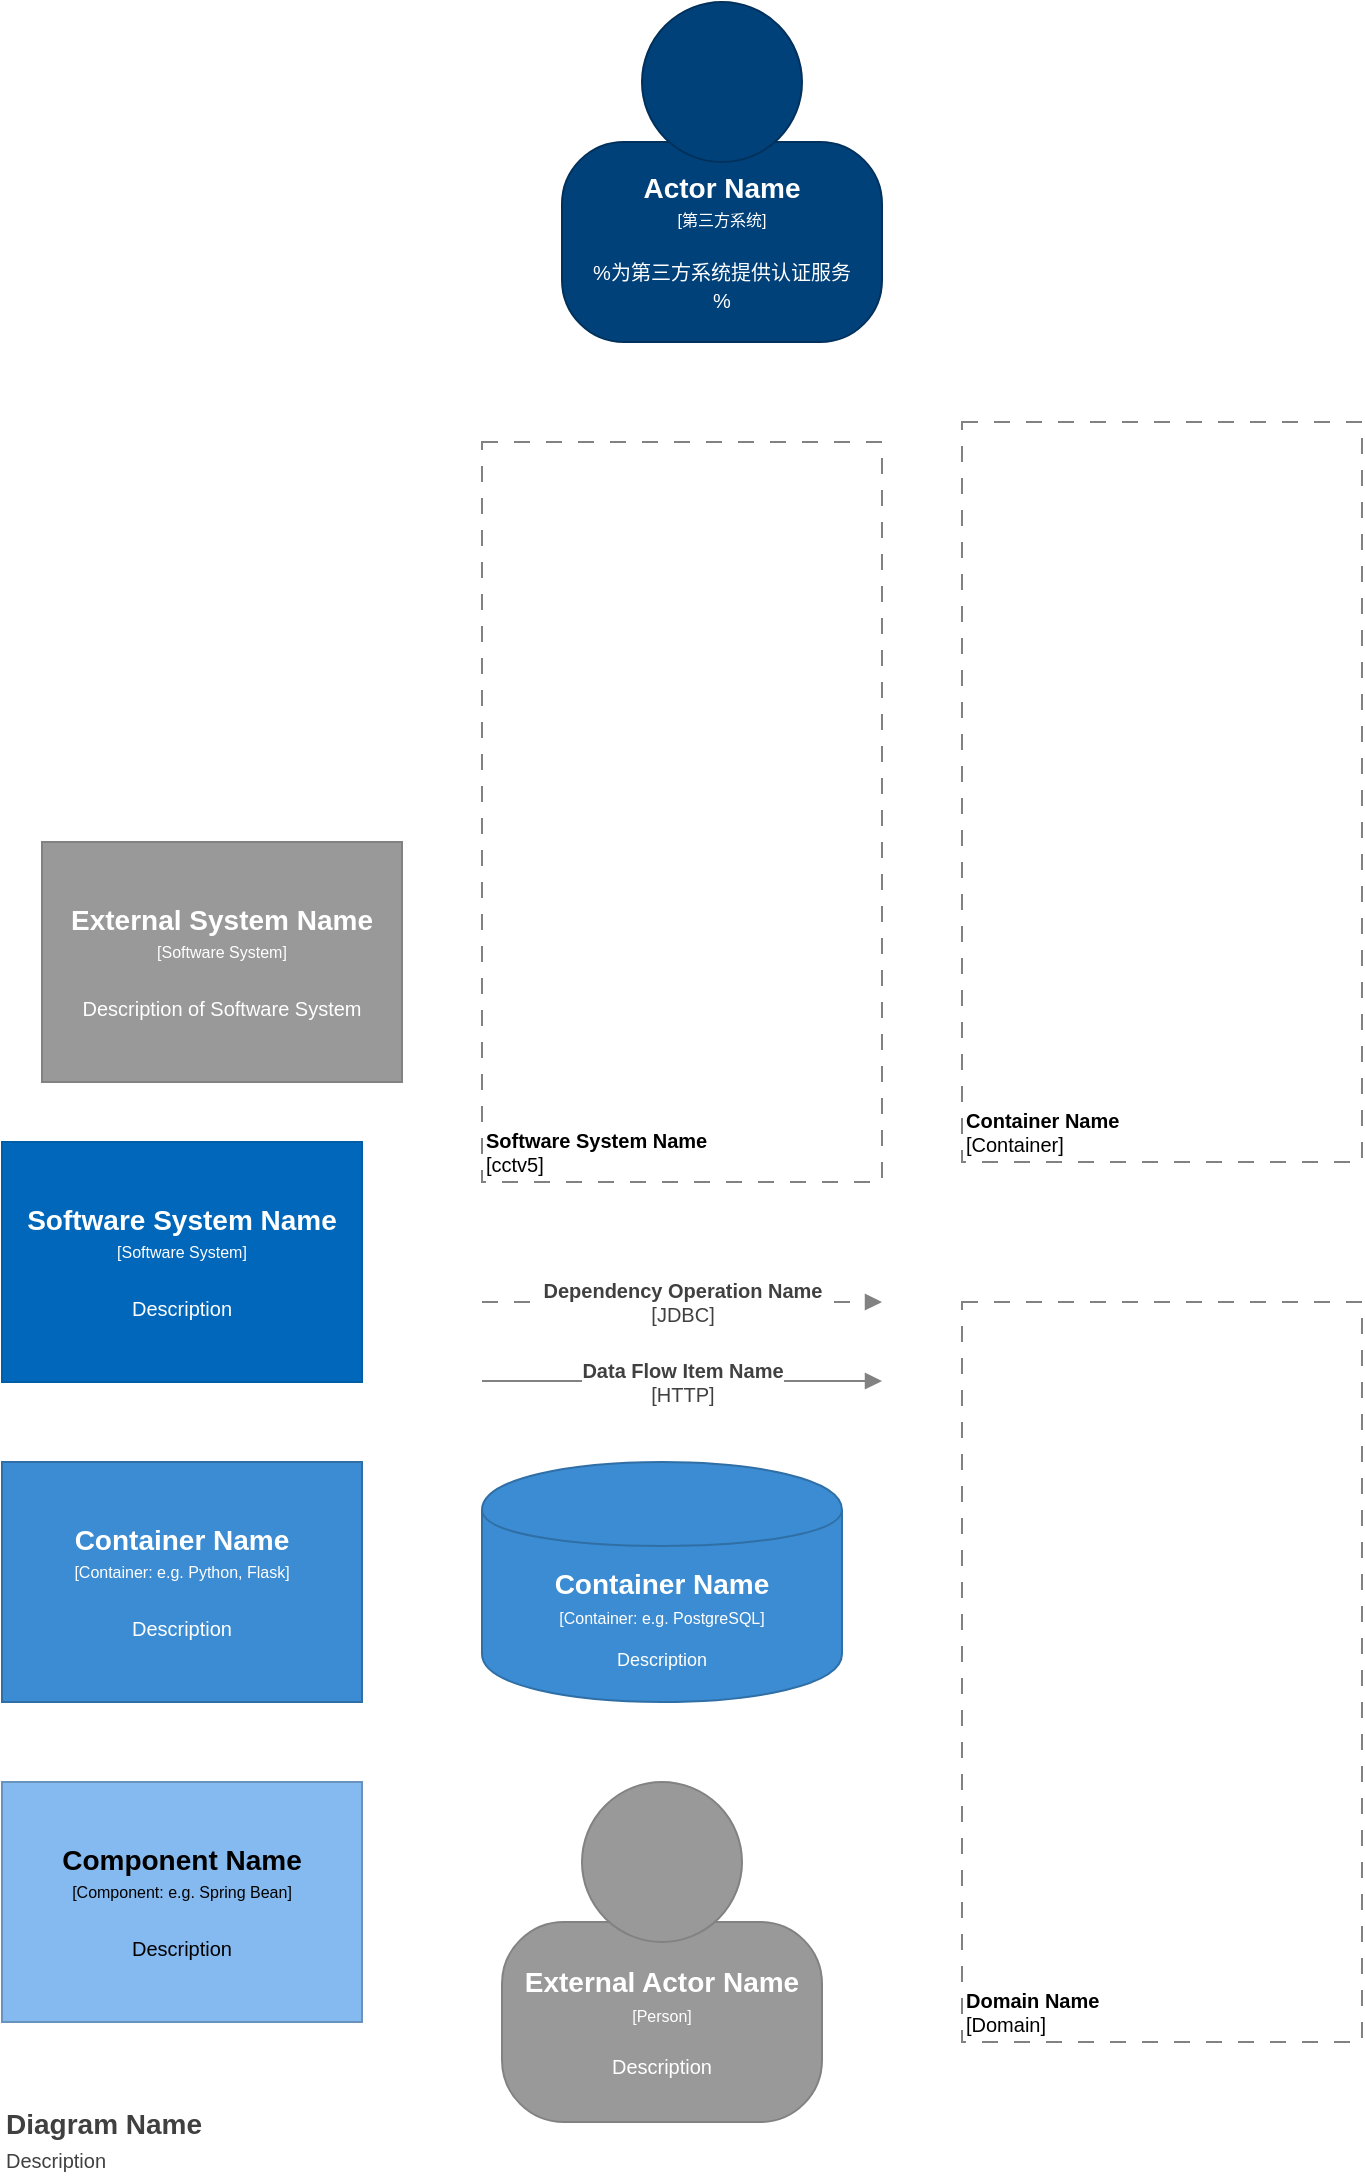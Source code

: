 <mxfile version="13.1.3" type="github"><diagram id="UJlyGFXVCkptwmDJzh81" name="Page-1"><mxGraphModel dx="1422" dy="1930" grid="1" gridSize="10" guides="1" tooltips="1" connect="1" arrows="1" fold="1" page="1" pageScale="1" pageWidth="827" pageHeight="1169" background="#ffffff" math="0" shadow="0"><root><object label="" id="0"><mxCell/></object><mxCell id="1" parent="0"/><object label="" placeholders="1" instruction="edit data of the lower shape within the group" id="5cVvOpawmlWqnZKX2nME-7"><mxCell style="group;resizable=0;" parent="1" vertex="1" connectable="0"><mxGeometry x="360" y="-170" width="160" height="170" as="geometry"/></mxCell></object><object label="&lt;div style=&quot;color: rgb(255 , 255 , 255) ; white-space: normal&quot;&gt;&lt;span style=&quot;font-size: 14px&quot;&gt;&lt;b&gt;%name%&lt;/b&gt;&lt;/span&gt;&lt;/div&gt;&lt;div style=&quot;color: rgb(255 , 255 , 255) ; white-space: normal&quot;&gt;&lt;font style=&quot;font-size: 8px&quot;&gt;[第三方系统]&lt;/font&gt;&lt;/div&gt;&lt;div style=&quot;color: rgb(255 , 255 , 255) ; white-space: normal ; font-size: 8px&quot;&gt;&lt;span style=&quot;font-size: x-small&quot;&gt;&lt;br&gt;&lt;/span&gt;&lt;/div&gt;&lt;div style=&quot;color: rgb(255 , 255 , 255) ; white-space: normal&quot;&gt;&lt;font size=&quot;1&quot;&gt;%为第三方系统提供认证服务&lt;/font&gt;&lt;/div&gt;&lt;div style=&quot;color: rgb(255 , 255 , 255) ; white-space: normal&quot;&gt;&lt;font size=&quot;1&quot;&gt;%&lt;/font&gt;&lt;/div&gt;" name="Actor Name" description="Description" placeholders="1" id="5cVvOpawmlWqnZKX2nME-5"><mxCell style="rounded=1;whiteSpace=wrap;html=1;strokeColor=#00315C;fillColor=#004179;fontColor=#000000;arcSize=31;" parent="5cVvOpawmlWqnZKX2nME-7" vertex="1"><mxGeometry y="70" width="160" height="100" as="geometry"/></mxCell></object><mxCell id="5cVvOpawmlWqnZKX2nME-6" value="" style="ellipse;whiteSpace=wrap;html=1;aspect=fixed;strokeColor=#00315C;fillColor=#004179;fontColor=#000000;" parent="5cVvOpawmlWqnZKX2nME-7" vertex="1"><mxGeometry x="40" width="80" height="80" as="geometry"/></mxCell><object label="&lt;font style=&quot;font-size: 10px&quot;&gt;&lt;b&gt;%name%&lt;/b&gt;&lt;br style=&quot;font-size: 10px&quot;&gt;[cctv5]&lt;/font&gt;" placeholders="1" name="Software System Name" id="5cVvOpawmlWqnZKX2nME-8"><mxCell style="rounded=0;whiteSpace=wrap;html=1;strokeColor=#828282;fillColor=none;fontColor=#000000;align=left;labelPosition=center;verticalLabelPosition=middle;verticalAlign=bottom;dashed=1;strokeWidth=1;perimeterSpacing=0;spacing=2;spacingTop=0;fontSize=10;dashPattern=8 8;" parent="1" vertex="1"><mxGeometry x="320" y="50" width="200" height="370" as="geometry"/></mxCell></object><object label="&lt;div style=&quot;color: rgb(255 , 255 , 255) ; white-space: normal&quot;&gt;&lt;span style=&quot;font-size: 14px&quot;&gt;&lt;b&gt;%name%&lt;/b&gt;&lt;/span&gt;&lt;/div&gt;&lt;div style=&quot;color: rgb(255 , 255 , 255) ; font-size: 12px ; white-space: normal&quot;&gt;&lt;font style=&quot;font-size: 8px&quot;&gt;[Container: %technology%]&lt;/font&gt;&lt;/div&gt;&lt;div style=&quot;color: rgb(255 , 255 , 255) ; white-space: normal ; font-size: 8px&quot;&gt;&lt;font style=&quot;line-height: 9.6px&quot;&gt;&lt;br&gt;&lt;/font&gt;&lt;/div&gt;&lt;div style=&quot;color: rgb(255 , 255 , 255) ; white-space: normal&quot;&gt;%description%&lt;/div&gt;" placeholders="1" name="Container Name" description="Description" technology="e.g. PostgreSQL" id="5cVvOpawmlWqnZKX2nME-9"><mxCell style="shape=cylinder;whiteSpace=wrap;html=1;boundedLbl=1;backgroundOutline=1;strokeColor=#2F6FA6;strokeWidth=1;fillColor=#3B8CD2;fontSize=9;fontColor=#000000;align=center;resizable=0;" parent="1" vertex="1"><mxGeometry x="320" y="560" width="180" height="120" as="geometry"/></mxCell></object><object label="&lt;b&gt;%name%&lt;/b&gt;&lt;br style=&quot;font-size: 10px&quot;&gt;[%technology%]" placeholders="1" name="Dependency Operation Name" technology="JDBC" id="5cVvOpawmlWqnZKX2nME-10"><mxCell style="endArrow=block;html=1;fontSize=10;fontColor=#404040;strokeWidth=1;endFill=1;dashed=1;dashPattern=8 8;strokeColor=#828282;elbow=vertical;" parent="1" edge="1"><mxGeometry width="50" height="50" relative="1" as="geometry"><mxPoint x="320" y="480" as="sourcePoint"/><mxPoint x="520" y="480" as="targetPoint"/></mxGeometry></mxCell></object><object label="&lt;span style=&quot;font-size: 10px&quot;&gt;&lt;b&gt;%name%&lt;/b&gt;&lt;br&gt;[%technology%]&lt;br&gt;&lt;/span&gt;" placeholders="1" name="Data Flow Item Name" technology="HTTP" id="5cVvOpawmlWqnZKX2nME-12"><mxCell style="endArrow=block;html=1;fontSize=10;fontColor=#404040;strokeWidth=1;endFill=1;strokeColor=#828282;elbow=vertical;" parent="1" edge="1"><mxGeometry width="50" height="50" relative="1" as="geometry"><mxPoint x="320" y="519.5" as="sourcePoint"/><mxPoint x="520" y="519.5" as="targetPoint"/></mxGeometry></mxCell></object><object label="%name%&lt;br style=&quot;font-size: 10px&quot;&gt;&lt;font size=&quot;1&quot;&gt;&lt;span style=&quot;font-weight: 400&quot;&gt;%description%&lt;/span&gt;&lt;/font&gt;" placeholders="1" name="Diagram Name" description="Description" id="5cVvOpawmlWqnZKX2nME-13"><mxCell style="text;html=1;resizable=0;points=[];autosize=1;align=left;verticalAlign=top;spacingTop=-4;fontSize=14;fontColor=#404040;fontStyle=1" parent="1" vertex="1"><mxGeometry x="80" y="880" width="110" height="40" as="geometry"/></mxCell></object><object label="&lt;div&gt;&lt;span style=&quot;font-size: 14px&quot;&gt;&lt;b&gt;%name%&lt;/b&gt;&lt;/span&gt;&lt;/div&gt;&lt;div&gt;&lt;span style=&quot;font-size: 8px&quot;&gt;[Software System&lt;/span&gt;&lt;span style=&quot;font-size: 8px&quot;&gt;]&lt;/span&gt;&lt;/div&gt;&lt;div&gt;&lt;span style=&quot;font-size: 8px&quot;&gt;&lt;br&gt;&lt;/span&gt;&lt;/div&gt;&lt;div&gt;&lt;font size=&quot;1&quot;&gt;%description%&lt;/font&gt;&lt;/div&gt;" placeholders="1" name="External System Name" description="Description of Software System" id="dcKwWc84L9W_I8fYm-3h-1"><mxCell style="rounded=0;whiteSpace=wrap;html=1;fillColor=#999999;fontColor=#FFFFFF;strokeColor=#828282;resizable=0;" parent="1" vertex="1"><mxGeometry x="100" y="250" width="180" height="120" as="geometry"/></mxCell></object><object label="&lt;div&gt;&lt;span style=&quot;font-size: 14px&quot;&gt;&lt;b&gt;%name%&lt;/b&gt;&lt;/span&gt;&lt;/div&gt;&lt;div&gt;&lt;span style=&quot;font-size: 8px&quot;&gt;[Software System]&lt;/span&gt;&lt;/div&gt;&lt;div&gt;&lt;span style=&quot;font-size: 8px&quot;&gt;&lt;br&gt;&lt;/span&gt;&lt;/div&gt;&lt;div&gt;&lt;font size=&quot;1&quot;&gt;%description%&lt;/font&gt;&lt;/div&gt;" placeholders="1" name="Software System Name" description="Description" id="dcKwWc84L9W_I8fYm-3h-2"><mxCell style="rounded=0;whiteSpace=wrap;html=1;fillColor=#0067BA;fontColor=#FFFFFF;strokeColor=#005DA8;resizable=0;" parent="1" vertex="1"><mxGeometry x="80" y="400" width="180" height="120" as="geometry"/></mxCell></object><object label="&lt;div&gt;&lt;span style=&quot;font-size: 14px&quot;&gt;&lt;b&gt;%name%&lt;/b&gt;&lt;/span&gt;&lt;/div&gt;&lt;div&gt;&lt;span style=&quot;font-size: 8px&quot;&gt;[Container: %technology%]&lt;/span&gt;&lt;/div&gt;&lt;div&gt;&lt;span style=&quot;font-size: 8px&quot;&gt;&lt;br&gt;&lt;/span&gt;&lt;/div&gt;&lt;div&gt;&lt;font size=&quot;1&quot;&gt;%description%&lt;/font&gt;&lt;/div&gt;" placeholders="1" name="Container Name" technology="e.g. Python, Flask" description="Description" id="dcKwWc84L9W_I8fYm-3h-3"><mxCell style="rounded=0;whiteSpace=wrap;html=1;fillColor=#3B8CD2;fontColor=#FFFFFF;strokeColor=#2F6FA6;resizable=0;" parent="1" vertex="1"><mxGeometry x="80" y="560" width="180" height="120" as="geometry"/></mxCell></object><object label="&lt;div&gt;&lt;span style=&quot;font-size: 14px&quot;&gt;&lt;b&gt;%name%&lt;/b&gt;&lt;/span&gt;&lt;/div&gt;&lt;div&gt;&lt;span style=&quot;font-size: 8px&quot;&gt;[Component: %technology%]&lt;/span&gt;&lt;/div&gt;&lt;div&gt;&lt;span style=&quot;font-size: 8px&quot;&gt;&lt;br&gt;&lt;/span&gt;&lt;/div&gt;&lt;div&gt;&lt;font size=&quot;1&quot;&gt;%description%&lt;/font&gt;&lt;/div&gt;" placeholders="1" name="Component Name" technology="e.g. Spring Bean" description="Description" id="dcKwWc84L9W_I8fYm-3h-5"><mxCell style="rounded=0;whiteSpace=wrap;html=1;fillColor=#85baf0;fontColor=#000000;strokeColor=#6992BD;resizable=0;" parent="1" vertex="1"><mxGeometry x="80" y="720" width="180" height="120" as="geometry"/></mxCell></object><object label="&lt;font style=&quot;font-size: 10px&quot;&gt;&lt;b&gt;%name%&lt;/b&gt;&lt;br style=&quot;font-size: 10px&quot;&gt;[Container]&lt;/font&gt;" placeholders="1" name="Container Name" id="dcKwWc84L9W_I8fYm-3h-12"><mxCell style="rounded=0;whiteSpace=wrap;html=1;strokeColor=#828282;fillColor=none;fontColor=#000000;align=left;labelPosition=center;verticalLabelPosition=middle;verticalAlign=bottom;dashed=1;strokeWidth=1;perimeterSpacing=0;spacing=2;spacingTop=0;fontSize=10;dashPattern=8 8;container=0;" parent="1" vertex="1"><mxGeometry x="560" y="40" width="200" height="370" as="geometry"><mxRectangle x="560" y="40" width="110" height="30" as="alternateBounds"/></mxGeometry></mxCell></object><object label="&lt;font style=&quot;font-size: 10px&quot;&gt;&lt;b&gt;%name%&lt;/b&gt;&lt;br style=&quot;font-size: 10px&quot;&gt;[Domain]&lt;/font&gt;" placeholders="1" name="Domain Name" id="dcKwWc84L9W_I8fYm-3h-13"><mxCell style="rounded=0;whiteSpace=wrap;html=1;strokeColor=#828282;fillColor=none;fontColor=#000000;align=left;labelPosition=center;verticalLabelPosition=middle;verticalAlign=bottom;dashed=1;strokeWidth=1;perimeterSpacing=0;spacing=2;spacingTop=0;fontSize=10;dashPattern=8 8;" parent="1" vertex="1"><mxGeometry x="560" y="480" width="200" height="370" as="geometry"/></mxCell></object><object label="" placeholders="1" instruction="edit data of the lower shape within the group" id="_E3jYcBlB1CncjWAGzBo-1"><mxCell style="group;resizable=0;" parent="1" vertex="1" connectable="0"><mxGeometry x="330" y="720" width="160" height="170" as="geometry"/></mxCell></object><object label="&lt;div style=&quot;color: rgb(255 , 255 , 255) ; white-space: normal&quot;&gt;&lt;span style=&quot;font-size: 14px&quot;&gt;&lt;b&gt;%name%&lt;/b&gt;&lt;/span&gt;&lt;/div&gt;&lt;div style=&quot;color: rgb(255 , 255 , 255) ; white-space: normal&quot;&gt;&lt;font style=&quot;font-size: 8px&quot;&gt;[Person]&lt;/font&gt;&lt;/div&gt;&lt;div style=&quot;color: rgb(255 , 255 , 255) ; white-space: normal ; font-size: 8px&quot;&gt;&lt;span style=&quot;font-size: x-small&quot;&gt;&lt;br&gt;&lt;/span&gt;&lt;/div&gt;&lt;div style=&quot;color: rgb(255 , 255 , 255) ; white-space: normal&quot;&gt;&lt;font size=&quot;1&quot;&gt;%description%&lt;/font&gt;&lt;/div&gt;" name="External Actor Name" description="Description" placeholders="1" id="_E3jYcBlB1CncjWAGzBo-2"><mxCell style="rounded=1;whiteSpace=wrap;html=1;strokeColor=#828282;fillColor=#999999;fontColor=#000000;arcSize=31;" parent="_E3jYcBlB1CncjWAGzBo-1" vertex="1"><mxGeometry y="70" width="160" height="100" as="geometry"/></mxCell></object><mxCell id="_E3jYcBlB1CncjWAGzBo-3" value="" style="ellipse;whiteSpace=wrap;html=1;aspect=fixed;strokeColor=#828282;fillColor=#999999;fontColor=#000000;" parent="_E3jYcBlB1CncjWAGzBo-1" vertex="1"><mxGeometry x="40" width="80" height="80" as="geometry"/></mxCell></root></mxGraphModel></diagram></mxfile>